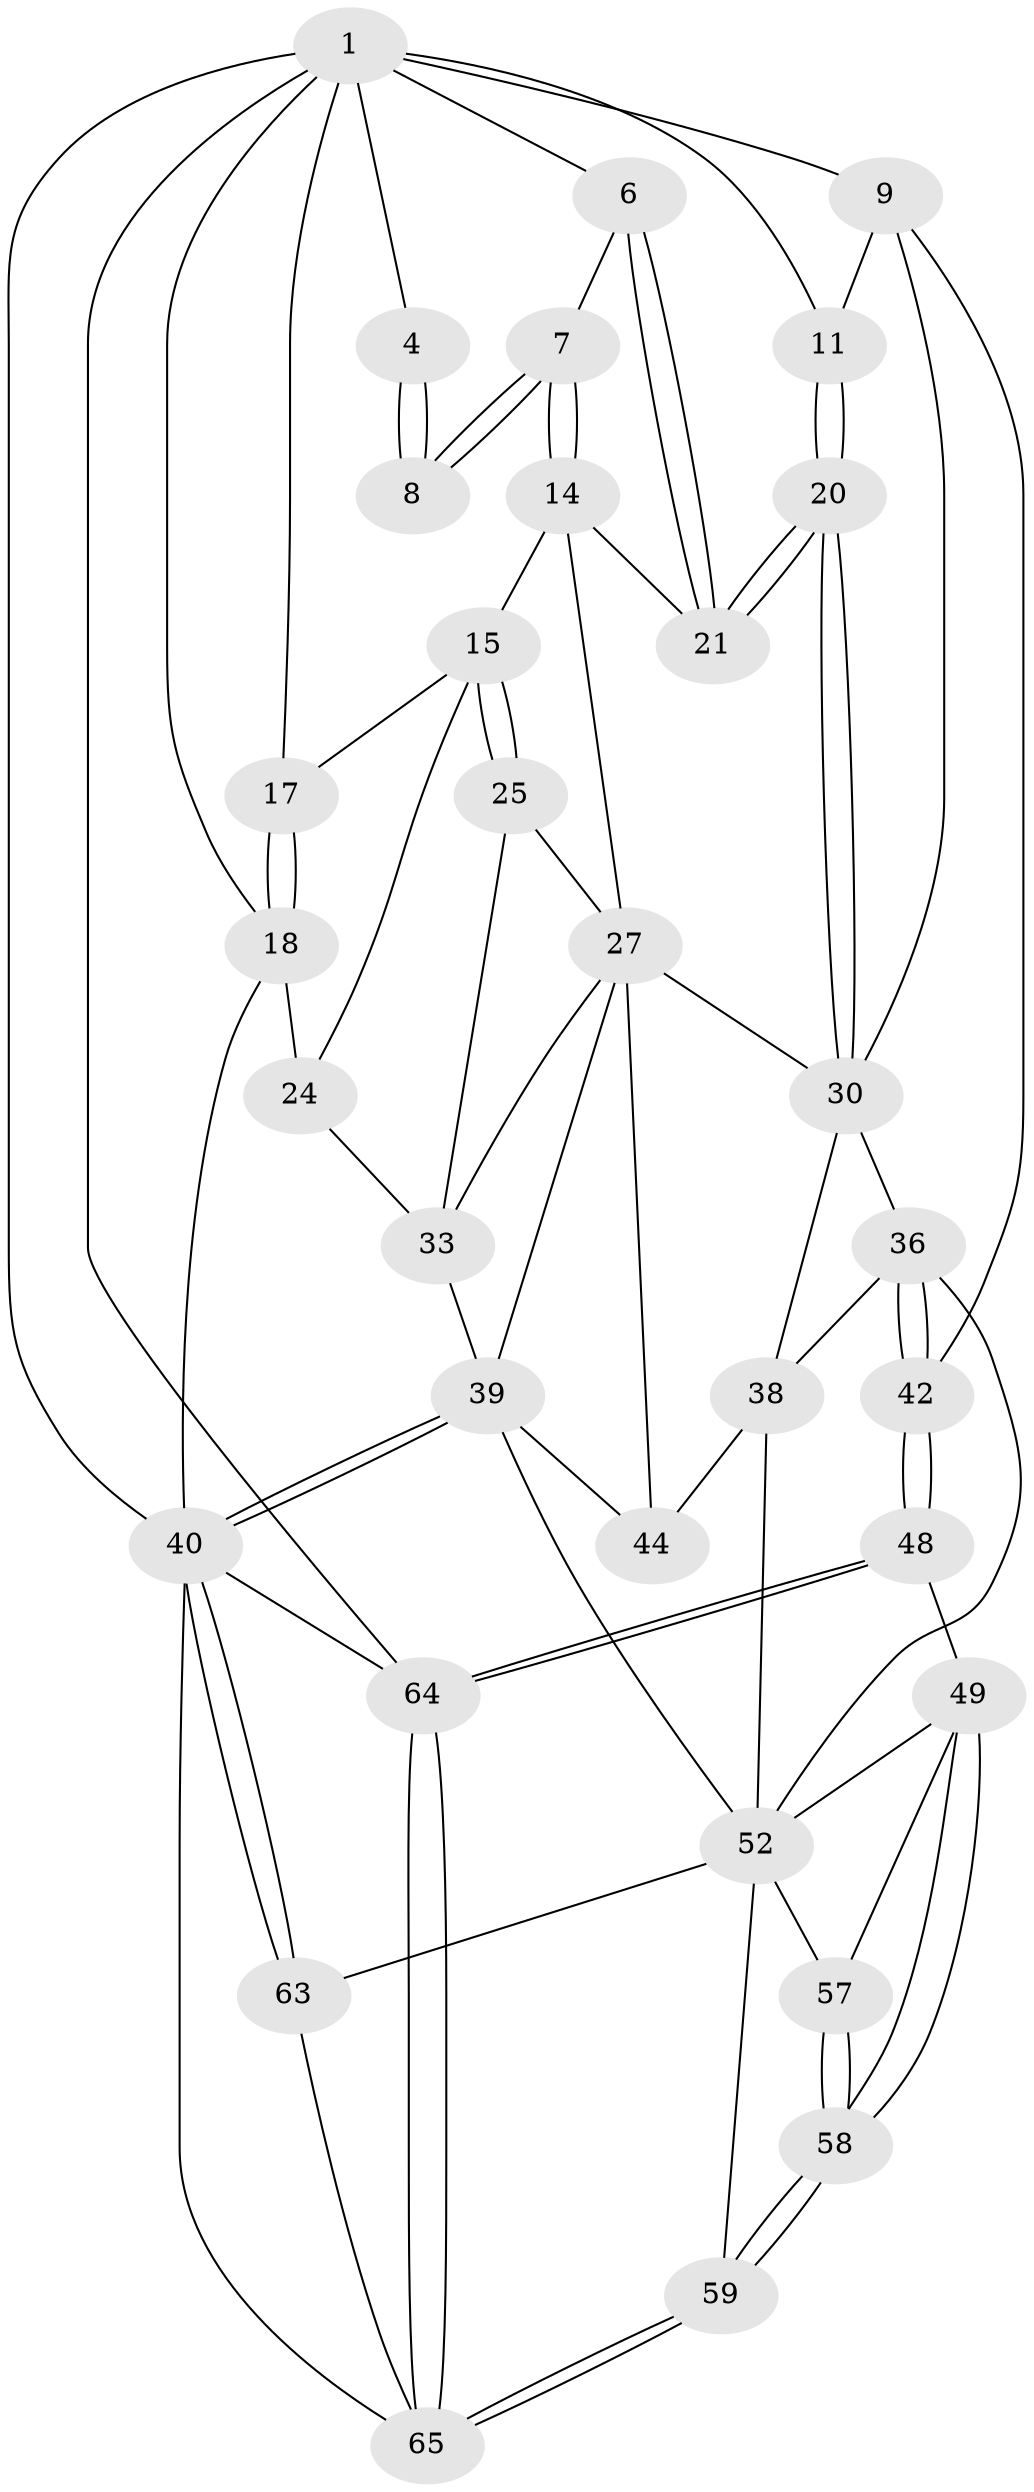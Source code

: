 // original degree distribution, {3: 0.030303030303030304, 6: 0.18181818181818182, 5: 0.5757575757575758, 4: 0.21212121212121213}
// Generated by graph-tools (version 1.1) at 2025/16/03/09/25 04:16:58]
// undirected, 33 vertices, 82 edges
graph export_dot {
graph [start="1"]
  node [color=gray90,style=filled];
  1 [pos="+0.726964379831924+0",super="+5+2"];
  4 [pos="+0.3905132252306985+0"];
  6 [pos="+0.5412465528579253+0.20914116971785332"];
  7 [pos="+0.40970805916656744+0.228775182392279"];
  8 [pos="+0.3464802360945947+0.1453061740037882"];
  9 [pos="+1+0.32426532511484885",super="+10"];
  11 [pos="+0.8744998646214942+0.24660621226784887"];
  14 [pos="+0.4010255662024549+0.2479982048308192",super="+22"];
  15 [pos="+0.3285829618179594+0.3297682322833283",super="+16"];
  17 [pos="+0.18758167756614+0.26100089848883024"];
  18 [pos="+0+0.336356427908874",super="+19"];
  20 [pos="+0.6664770972035775+0.3590419064889129"];
  21 [pos="+0.6186184811102489+0.31717509843568953"];
  24 [pos="+0.15353741796204085+0.40970581356284996"];
  25 [pos="+0.3400362113904627+0.3712355579596596",super="+26"];
  27 [pos="+0.467308789053109+0.492705114892438",super="+28"];
  30 [pos="+0.6641407644816368+0.3895586131596348",super="+31+32"];
  33 [pos="+0.28904522464667404+0.5274313903337501",super="+34"];
  36 [pos="+0.845072866968266+0.5093520853015152",super="+37"];
  38 [pos="+0.6693280124683818+0.5390310789522762",super="+43"];
  39 [pos="+0.08446739645516374+0.668185575525926",super="+55"];
  40 [pos="+0.016685864421123915+0.7130646778672625",super="+41"];
  42 [pos="+1+0.6555025962948788"];
  44 [pos="+0.5858274461035271+0.6604067246914326",super="+46"];
  48 [pos="+1+0.6932363655826498"];
  49 [pos="+0.9875139871811103+0.7495737661451113",super="+50"];
  52 [pos="+0.8264881951979651+0.5730752218388648",super="+53"];
  57 [pos="+0.7483532691910447+0.8054610533099625"];
  58 [pos="+0.7592404950006842+1"];
  59 [pos="+0.7408053868297697+1"];
  63 [pos="+0.26768728711804635+0.9391865773670748"];
  64 [pos="+1+1"];
  65 [pos="+0.7485508329040342+1",super="+66"];
  1 -- 11;
  1 -- 6;
  1 -- 64;
  1 -- 17;
  1 -- 4;
  1 -- 40;
  1 -- 9;
  1 -- 18;
  4 -- 8;
  4 -- 8;
  6 -- 7;
  6 -- 21;
  6 -- 21;
  7 -- 8;
  7 -- 8;
  7 -- 14;
  7 -- 14;
  9 -- 42;
  9 -- 11;
  9 -- 30;
  11 -- 20;
  11 -- 20;
  14 -- 15;
  14 -- 27;
  14 -- 21;
  15 -- 25 [weight=2];
  15 -- 25;
  15 -- 24;
  15 -- 17;
  17 -- 18;
  17 -- 18;
  18 -- 24;
  18 -- 40;
  20 -- 21;
  20 -- 21;
  20 -- 30;
  20 -- 30;
  24 -- 33;
  25 -- 33;
  25 -- 27;
  27 -- 30;
  27 -- 33;
  27 -- 44 [weight=2];
  27 -- 39;
  30 -- 38;
  30 -- 36;
  33 -- 39;
  36 -- 42;
  36 -- 42;
  36 -- 38;
  36 -- 52;
  38 -- 44;
  38 -- 52;
  39 -- 40;
  39 -- 40;
  39 -- 52;
  39 -- 44;
  40 -- 63;
  40 -- 63;
  40 -- 64;
  40 -- 65;
  42 -- 48;
  42 -- 48;
  48 -- 49;
  48 -- 64;
  48 -- 64;
  49 -- 58;
  49 -- 58;
  49 -- 52 [weight=2];
  49 -- 57;
  52 -- 57;
  52 -- 59;
  52 -- 63;
  57 -- 58;
  57 -- 58;
  58 -- 59;
  58 -- 59;
  59 -- 65;
  59 -- 65;
  63 -- 65;
  64 -- 65;
  64 -- 65;
}

